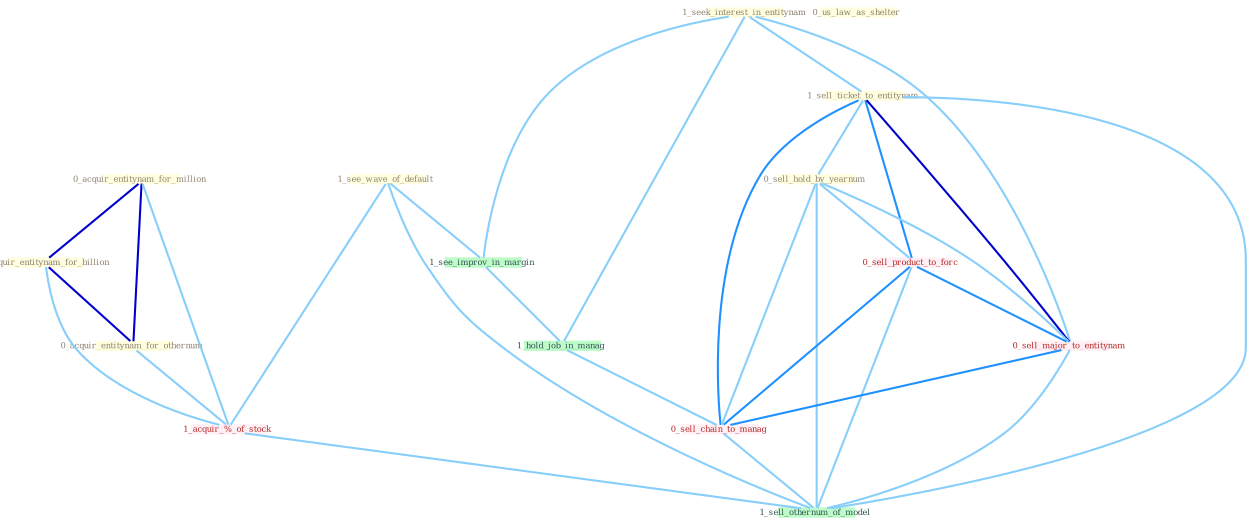 Graph G{ 
    node
    [shape=polygon,style=filled,width=.5,height=.06,color="#BDFCC9",fixedsize=true,fontsize=4,
    fontcolor="#2f4f4f"];
    {node
    [color="#ffffe0", fontcolor="#8b7d6b"] "0_acquir_entitynam_for_million " "1_seek_interest_in_entitynam " "1_sell_ticket_to_entitynam " "0_acquir_entitynam_for_billion " "0_us_law_as_shelter " "1_see_wave_of_default " "0_sell_hold_by_yearnum " "0_acquir_entitynam_for_othernum "}
{node [color="#fff0f5", fontcolor="#b22222"] "1_acquir_%_of_stock " "0_sell_product_to_forc " "0_sell_major_to_entitynam " "0_sell_chain_to_manag "}
edge [color="#B0E2FF"];

	"0_acquir_entitynam_for_million " -- "0_acquir_entitynam_for_billion " [w="3", color="#0000cd" , len=0.6];
	"0_acquir_entitynam_for_million " -- "0_acquir_entitynam_for_othernum " [w="3", color="#0000cd" , len=0.6];
	"0_acquir_entitynam_for_million " -- "1_acquir_%_of_stock " [w="1", color="#87cefa" ];
	"1_seek_interest_in_entitynam " -- "1_sell_ticket_to_entitynam " [w="1", color="#87cefa" ];
	"1_seek_interest_in_entitynam " -- "1_see_improv_in_margin " [w="1", color="#87cefa" ];
	"1_seek_interest_in_entitynam " -- "1_hold_job_in_manag " [w="1", color="#87cefa" ];
	"1_seek_interest_in_entitynam " -- "0_sell_major_to_entitynam " [w="1", color="#87cefa" ];
	"1_sell_ticket_to_entitynam " -- "0_sell_hold_by_yearnum " [w="1", color="#87cefa" ];
	"1_sell_ticket_to_entitynam " -- "0_sell_product_to_forc " [w="2", color="#1e90ff" , len=0.8];
	"1_sell_ticket_to_entitynam " -- "0_sell_major_to_entitynam " [w="3", color="#0000cd" , len=0.6];
	"1_sell_ticket_to_entitynam " -- "0_sell_chain_to_manag " [w="2", color="#1e90ff" , len=0.8];
	"1_sell_ticket_to_entitynam " -- "1_sell_othernum_of_model " [w="1", color="#87cefa" ];
	"0_acquir_entitynam_for_billion " -- "0_acquir_entitynam_for_othernum " [w="3", color="#0000cd" , len=0.6];
	"0_acquir_entitynam_for_billion " -- "1_acquir_%_of_stock " [w="1", color="#87cefa" ];
	"1_see_wave_of_default " -- "1_see_improv_in_margin " [w="1", color="#87cefa" ];
	"1_see_wave_of_default " -- "1_acquir_%_of_stock " [w="1", color="#87cefa" ];
	"1_see_wave_of_default " -- "1_sell_othernum_of_model " [w="1", color="#87cefa" ];
	"0_sell_hold_by_yearnum " -- "0_sell_product_to_forc " [w="1", color="#87cefa" ];
	"0_sell_hold_by_yearnum " -- "0_sell_major_to_entitynam " [w="1", color="#87cefa" ];
	"0_sell_hold_by_yearnum " -- "0_sell_chain_to_manag " [w="1", color="#87cefa" ];
	"0_sell_hold_by_yearnum " -- "1_sell_othernum_of_model " [w="1", color="#87cefa" ];
	"0_acquir_entitynam_for_othernum " -- "1_acquir_%_of_stock " [w="1", color="#87cefa" ];
	"1_see_improv_in_margin " -- "1_hold_job_in_manag " [w="1", color="#87cefa" ];
	"1_acquir_%_of_stock " -- "1_sell_othernum_of_model " [w="1", color="#87cefa" ];
	"1_hold_job_in_manag " -- "0_sell_chain_to_manag " [w="1", color="#87cefa" ];
	"0_sell_product_to_forc " -- "0_sell_major_to_entitynam " [w="2", color="#1e90ff" , len=0.8];
	"0_sell_product_to_forc " -- "0_sell_chain_to_manag " [w="2", color="#1e90ff" , len=0.8];
	"0_sell_product_to_forc " -- "1_sell_othernum_of_model " [w="1", color="#87cefa" ];
	"0_sell_major_to_entitynam " -- "0_sell_chain_to_manag " [w="2", color="#1e90ff" , len=0.8];
	"0_sell_major_to_entitynam " -- "1_sell_othernum_of_model " [w="1", color="#87cefa" ];
	"0_sell_chain_to_manag " -- "1_sell_othernum_of_model " [w="1", color="#87cefa" ];
}
